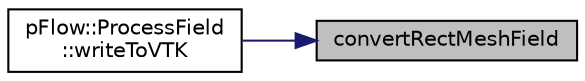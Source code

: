 digraph "convertRectMeshField"
{
 // LATEX_PDF_SIZE
  edge [fontname="Helvetica",fontsize="10",labelfontname="Helvetica",labelfontsize="10"];
  node [fontname="Helvetica",fontsize="10",shape=record];
  rankdir="RL";
  Node1 [label="convertRectMeshField",height=0.2,width=0.4,color="black", fillcolor="grey75", style="filled", fontcolor="black",tooltip=" "];
  Node1 -> Node2 [dir="back",color="midnightblue",fontsize="10",style="solid",fontname="Helvetica"];
  Node2 [label="pFlow::ProcessField\l::writeToVTK",height=0.2,width=0.4,color="black", fillcolor="white", style="filled",URL="$classpFlow_1_1ProcessField.html#ad7776b0dcbe358c0dd0e8814d8c4c4e8",tooltip=" "];
}
